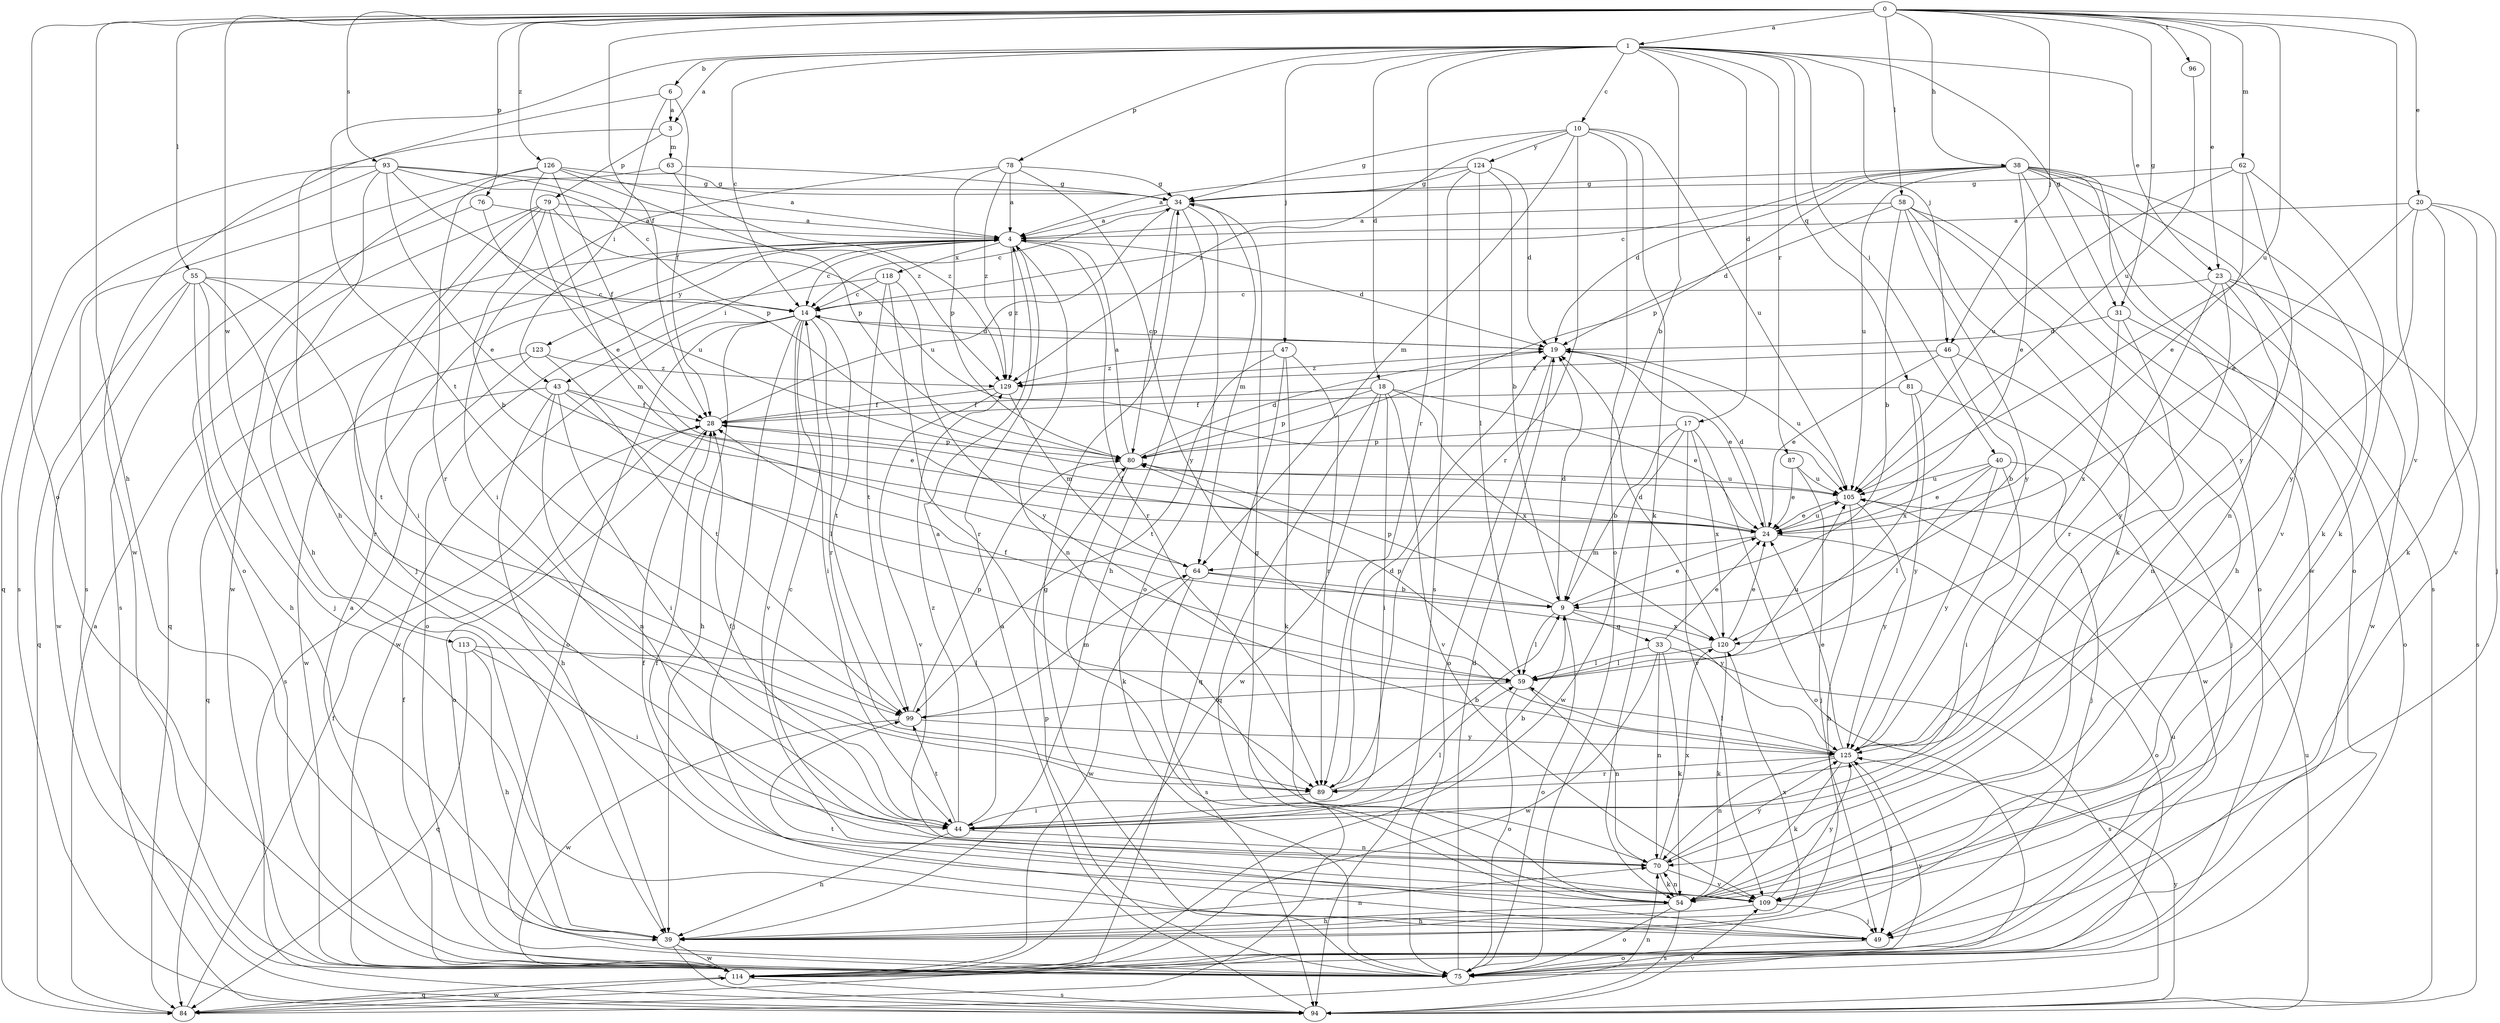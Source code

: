 strict digraph  {
0;
1;
3;
4;
6;
9;
10;
14;
17;
18;
19;
20;
23;
24;
28;
31;
33;
34;
38;
39;
40;
43;
44;
46;
47;
49;
54;
55;
58;
59;
62;
63;
64;
70;
75;
76;
78;
79;
80;
81;
84;
87;
89;
93;
94;
96;
99;
105;
109;
113;
114;
118;
120;
123;
124;
125;
126;
129;
0 -> 1  [label=a];
0 -> 20  [label=e];
0 -> 23  [label=e];
0 -> 28  [label=f];
0 -> 31  [label=g];
0 -> 38  [label=h];
0 -> 39  [label=h];
0 -> 46  [label=j];
0 -> 55  [label=l];
0 -> 58  [label=l];
0 -> 62  [label=m];
0 -> 75  [label=o];
0 -> 76  [label=p];
0 -> 93  [label=s];
0 -> 96  [label=t];
0 -> 105  [label=u];
0 -> 109  [label=v];
0 -> 113  [label=w];
0 -> 126  [label=z];
1 -> 3  [label=a];
1 -> 6  [label=b];
1 -> 9  [label=b];
1 -> 10  [label=c];
1 -> 14  [label=c];
1 -> 17  [label=d];
1 -> 18  [label=d];
1 -> 23  [label=e];
1 -> 31  [label=g];
1 -> 40  [label=i];
1 -> 46  [label=j];
1 -> 47  [label=j];
1 -> 78  [label=p];
1 -> 81  [label=q];
1 -> 87  [label=r];
1 -> 89  [label=r];
1 -> 99  [label=t];
3 -> 63  [label=m];
3 -> 79  [label=p];
3 -> 114  [label=w];
4 -> 14  [label=c];
4 -> 19  [label=d];
4 -> 43  [label=i];
4 -> 70  [label=n];
4 -> 84  [label=q];
4 -> 89  [label=r];
4 -> 118  [label=x];
4 -> 123  [label=y];
4 -> 129  [label=z];
6 -> 3  [label=a];
6 -> 28  [label=f];
6 -> 39  [label=h];
6 -> 43  [label=i];
9 -> 19  [label=d];
9 -> 24  [label=e];
9 -> 33  [label=g];
9 -> 59  [label=l];
9 -> 75  [label=o];
9 -> 80  [label=p];
9 -> 120  [label=x];
10 -> 34  [label=g];
10 -> 54  [label=k];
10 -> 64  [label=m];
10 -> 75  [label=o];
10 -> 89  [label=r];
10 -> 105  [label=u];
10 -> 124  [label=y];
10 -> 129  [label=z];
14 -> 19  [label=d];
14 -> 39  [label=h];
14 -> 44  [label=i];
14 -> 49  [label=j];
14 -> 75  [label=o];
14 -> 89  [label=r];
14 -> 99  [label=t];
14 -> 109  [label=v];
14 -> 114  [label=w];
17 -> 9  [label=b];
17 -> 75  [label=o];
17 -> 80  [label=p];
17 -> 109  [label=v];
17 -> 114  [label=w];
17 -> 120  [label=x];
18 -> 24  [label=e];
18 -> 28  [label=f];
18 -> 44  [label=i];
18 -> 80  [label=p];
18 -> 84  [label=q];
18 -> 109  [label=v];
18 -> 114  [label=w];
18 -> 120  [label=x];
19 -> 14  [label=c];
19 -> 24  [label=e];
19 -> 75  [label=o];
19 -> 105  [label=u];
19 -> 129  [label=z];
20 -> 4  [label=a];
20 -> 24  [label=e];
20 -> 49  [label=j];
20 -> 54  [label=k];
20 -> 109  [label=v];
20 -> 125  [label=y];
23 -> 14  [label=c];
23 -> 70  [label=n];
23 -> 89  [label=r];
23 -> 94  [label=s];
23 -> 114  [label=w];
23 -> 125  [label=y];
24 -> 19  [label=d];
24 -> 28  [label=f];
24 -> 64  [label=m];
24 -> 75  [label=o];
24 -> 105  [label=u];
28 -> 34  [label=g];
28 -> 75  [label=o];
28 -> 80  [label=p];
31 -> 19  [label=d];
31 -> 44  [label=i];
31 -> 75  [label=o];
31 -> 120  [label=x];
33 -> 24  [label=e];
33 -> 54  [label=k];
33 -> 59  [label=l];
33 -> 70  [label=n];
33 -> 94  [label=s];
33 -> 114  [label=w];
34 -> 4  [label=a];
34 -> 14  [label=c];
34 -> 39  [label=h];
34 -> 64  [label=m];
34 -> 75  [label=o];
34 -> 80  [label=p];
38 -> 14  [label=c];
38 -> 19  [label=d];
38 -> 24  [label=e];
38 -> 34  [label=g];
38 -> 54  [label=k];
38 -> 70  [label=n];
38 -> 75  [label=o];
38 -> 80  [label=p];
38 -> 94  [label=s];
38 -> 105  [label=u];
38 -> 109  [label=v];
38 -> 114  [label=w];
39 -> 70  [label=n];
39 -> 94  [label=s];
39 -> 114  [label=w];
39 -> 120  [label=x];
40 -> 24  [label=e];
40 -> 44  [label=i];
40 -> 49  [label=j];
40 -> 59  [label=l];
40 -> 105  [label=u];
40 -> 125  [label=y];
43 -> 24  [label=e];
43 -> 28  [label=f];
43 -> 39  [label=h];
43 -> 44  [label=i];
43 -> 59  [label=l];
43 -> 70  [label=n];
43 -> 84  [label=q];
44 -> 4  [label=a];
44 -> 9  [label=b];
44 -> 28  [label=f];
44 -> 39  [label=h];
44 -> 59  [label=l];
44 -> 70  [label=n];
44 -> 99  [label=t];
44 -> 129  [label=z];
46 -> 9  [label=b];
46 -> 24  [label=e];
46 -> 49  [label=j];
46 -> 129  [label=z];
47 -> 54  [label=k];
47 -> 84  [label=q];
47 -> 89  [label=r];
47 -> 99  [label=t];
47 -> 129  [label=z];
49 -> 75  [label=o];
49 -> 99  [label=t];
54 -> 28  [label=f];
54 -> 34  [label=g];
54 -> 39  [label=h];
54 -> 70  [label=n];
54 -> 75  [label=o];
54 -> 94  [label=s];
55 -> 14  [label=c];
55 -> 39  [label=h];
55 -> 49  [label=j];
55 -> 84  [label=q];
55 -> 89  [label=r];
55 -> 99  [label=t];
55 -> 114  [label=w];
58 -> 4  [label=a];
58 -> 9  [label=b];
58 -> 19  [label=d];
58 -> 39  [label=h];
58 -> 54  [label=k];
58 -> 75  [label=o];
58 -> 125  [label=y];
59 -> 28  [label=f];
59 -> 70  [label=n];
59 -> 75  [label=o];
59 -> 80  [label=p];
59 -> 99  [label=t];
59 -> 105  [label=u];
62 -> 24  [label=e];
62 -> 34  [label=g];
62 -> 54  [label=k];
62 -> 105  [label=u];
62 -> 125  [label=y];
63 -> 34  [label=g];
63 -> 75  [label=o];
63 -> 129  [label=z];
64 -> 9  [label=b];
64 -> 94  [label=s];
64 -> 114  [label=w];
64 -> 125  [label=y];
70 -> 14  [label=c];
70 -> 54  [label=k];
70 -> 109  [label=v];
70 -> 120  [label=x];
70 -> 125  [label=y];
75 -> 4  [label=a];
75 -> 19  [label=d];
75 -> 34  [label=g];
75 -> 80  [label=p];
76 -> 4  [label=a];
76 -> 94  [label=s];
76 -> 105  [label=u];
78 -> 4  [label=a];
78 -> 34  [label=g];
78 -> 44  [label=i];
78 -> 80  [label=p];
78 -> 125  [label=y];
78 -> 129  [label=z];
79 -> 4  [label=a];
79 -> 9  [label=b];
79 -> 44  [label=i];
79 -> 49  [label=j];
79 -> 64  [label=m];
79 -> 105  [label=u];
79 -> 114  [label=w];
80 -> 4  [label=a];
80 -> 19  [label=d];
80 -> 54  [label=k];
80 -> 105  [label=u];
81 -> 28  [label=f];
81 -> 114  [label=w];
81 -> 120  [label=x];
81 -> 125  [label=y];
84 -> 4  [label=a];
84 -> 28  [label=f];
84 -> 70  [label=n];
84 -> 114  [label=w];
87 -> 24  [label=e];
87 -> 49  [label=j];
87 -> 105  [label=u];
89 -> 9  [label=b];
89 -> 19  [label=d];
89 -> 44  [label=i];
93 -> 14  [label=c];
93 -> 24  [label=e];
93 -> 34  [label=g];
93 -> 39  [label=h];
93 -> 80  [label=p];
93 -> 84  [label=q];
93 -> 94  [label=s];
93 -> 129  [label=z];
94 -> 4  [label=a];
94 -> 105  [label=u];
94 -> 109  [label=v];
94 -> 125  [label=y];
96 -> 105  [label=u];
99 -> 64  [label=m];
99 -> 80  [label=p];
99 -> 114  [label=w];
99 -> 125  [label=y];
105 -> 24  [label=e];
105 -> 39  [label=h];
105 -> 125  [label=y];
109 -> 28  [label=f];
109 -> 39  [label=h];
109 -> 49  [label=j];
109 -> 125  [label=y];
113 -> 39  [label=h];
113 -> 44  [label=i];
113 -> 59  [label=l];
113 -> 84  [label=q];
114 -> 28  [label=f];
114 -> 84  [label=q];
114 -> 94  [label=s];
114 -> 105  [label=u];
114 -> 125  [label=y];
118 -> 14  [label=c];
118 -> 75  [label=o];
118 -> 89  [label=r];
118 -> 99  [label=t];
118 -> 125  [label=y];
120 -> 19  [label=d];
120 -> 24  [label=e];
120 -> 54  [label=k];
120 -> 59  [label=l];
123 -> 94  [label=s];
123 -> 99  [label=t];
123 -> 114  [label=w];
123 -> 129  [label=z];
124 -> 4  [label=a];
124 -> 9  [label=b];
124 -> 19  [label=d];
124 -> 34  [label=g];
124 -> 59  [label=l];
124 -> 94  [label=s];
125 -> 24  [label=e];
125 -> 49  [label=j];
125 -> 54  [label=k];
125 -> 59  [label=l];
125 -> 70  [label=n];
125 -> 89  [label=r];
126 -> 4  [label=a];
126 -> 24  [label=e];
126 -> 28  [label=f];
126 -> 34  [label=g];
126 -> 80  [label=p];
126 -> 89  [label=r];
126 -> 94  [label=s];
129 -> 28  [label=f];
129 -> 64  [label=m];
129 -> 109  [label=v];
}
